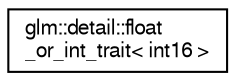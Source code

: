 digraph "Graphical Class Hierarchy"
{
  edge [fontname="FreeSans",fontsize="10",labelfontname="FreeSans",labelfontsize="10"];
  node [fontname="FreeSans",fontsize="10",shape=record];
  rankdir="LR";
  Node1 [label="glm::detail::float\l_or_int_trait\< int16 \>",height=0.2,width=0.4,color="black", fillcolor="white", style="filled",URL="$dc/d4c/structglm_1_1detail_1_1float__or__int__trait_3_01int16_01_4.html"];
}
